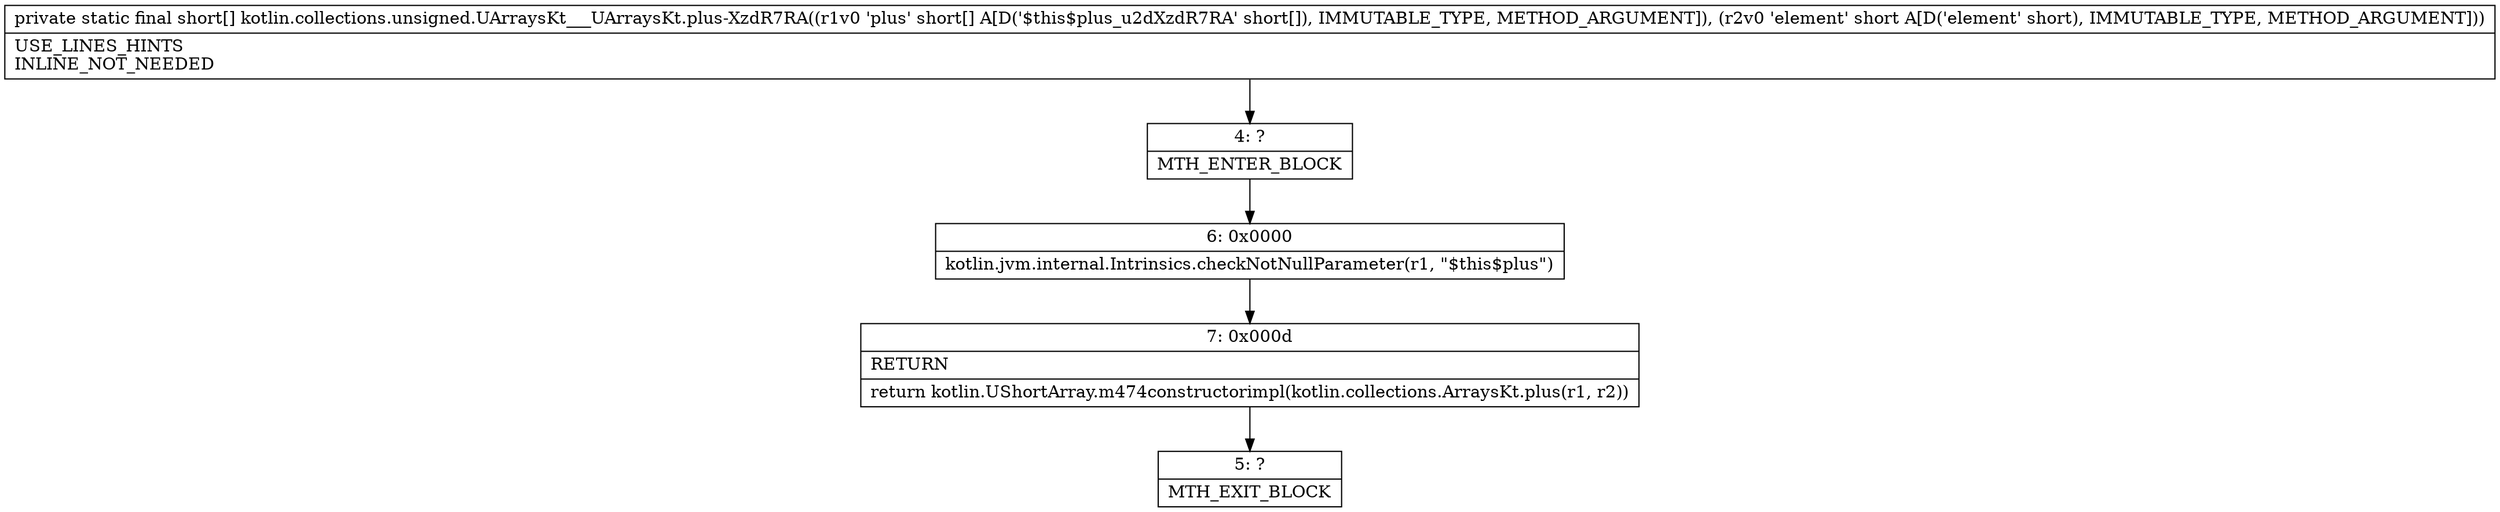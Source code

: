 digraph "CFG forkotlin.collections.unsigned.UArraysKt___UArraysKt.plus\-XzdR7RA([SS)[S" {
Node_4 [shape=record,label="{4\:\ ?|MTH_ENTER_BLOCK\l}"];
Node_6 [shape=record,label="{6\:\ 0x0000|kotlin.jvm.internal.Intrinsics.checkNotNullParameter(r1, \"$this$plus\")\l}"];
Node_7 [shape=record,label="{7\:\ 0x000d|RETURN\l|return kotlin.UShortArray.m474constructorimpl(kotlin.collections.ArraysKt.plus(r1, r2))\l}"];
Node_5 [shape=record,label="{5\:\ ?|MTH_EXIT_BLOCK\l}"];
MethodNode[shape=record,label="{private static final short[] kotlin.collections.unsigned.UArraysKt___UArraysKt.plus\-XzdR7RA((r1v0 'plus' short[] A[D('$this$plus_u2dXzdR7RA' short[]), IMMUTABLE_TYPE, METHOD_ARGUMENT]), (r2v0 'element' short A[D('element' short), IMMUTABLE_TYPE, METHOD_ARGUMENT]))  | USE_LINES_HINTS\lINLINE_NOT_NEEDED\l}"];
MethodNode -> Node_4;Node_4 -> Node_6;
Node_6 -> Node_7;
Node_7 -> Node_5;
}

